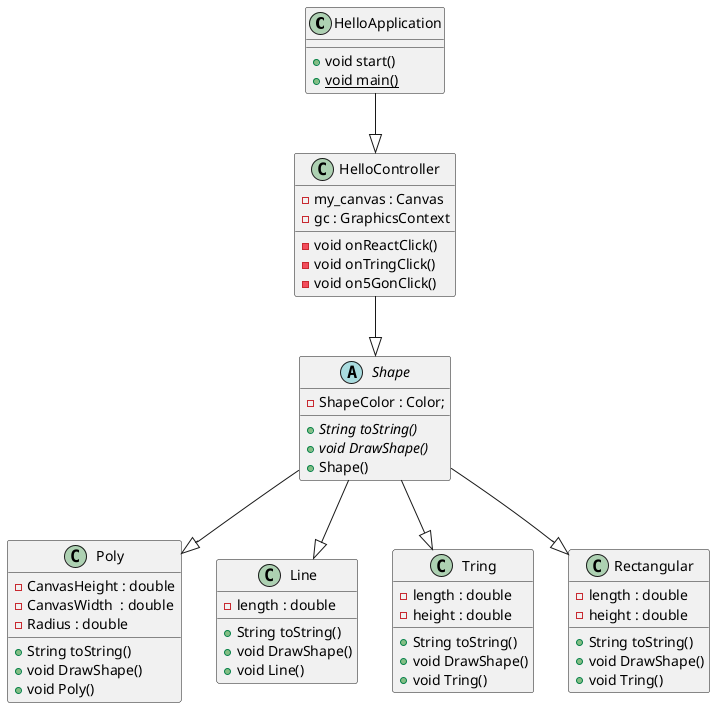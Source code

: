 @startuml
'https://plantuml.com/class-diagram

class HelloApplication{
    + void start()
    + {method} {static} void main()
}
class HelloController {
        {field} - my_canvas : Canvas
        {field} - gc : GraphicsContext
        - {method} void onReactClick()
        - {method} void onTringClick()
        - {method} void on5GonClick()

}

abstract class Shape {
    {field} - ShapeColor : Color;
    {abstract} {method} + String toString()
    {abstract} {method} + void DrawShape()
    {method} + Shape()
}

class Poly{
    {field} - CanvasHeight : double
    {field} - CanvasWidth  : double
    {field} - Radius : double
    {method} + String toString()
    {method} + void DrawShape()
    {method} + void Poly()
}
class Line{
    {field} - length : double
    {method} + String toString()
    {method} + void DrawShape()
    {method} + void Line()
}
class Tring{
    {field} - length : double
    {field} - height : double
    {method} + String toString()
    {method} + void DrawShape()
    {method} + void Tring()
}
class Rectangular{
    {field} - length : double
    {field} - height : double
    {method} + String toString()
    {method} + void DrawShape()
    {method} + void Tring()
}

HelloApplication --|> HelloController
HelloController  --|> Shape
Shape --|> Poly
Shape --|> Line
Shape --|> Tring
Shape --|> Rectangular
@enduml